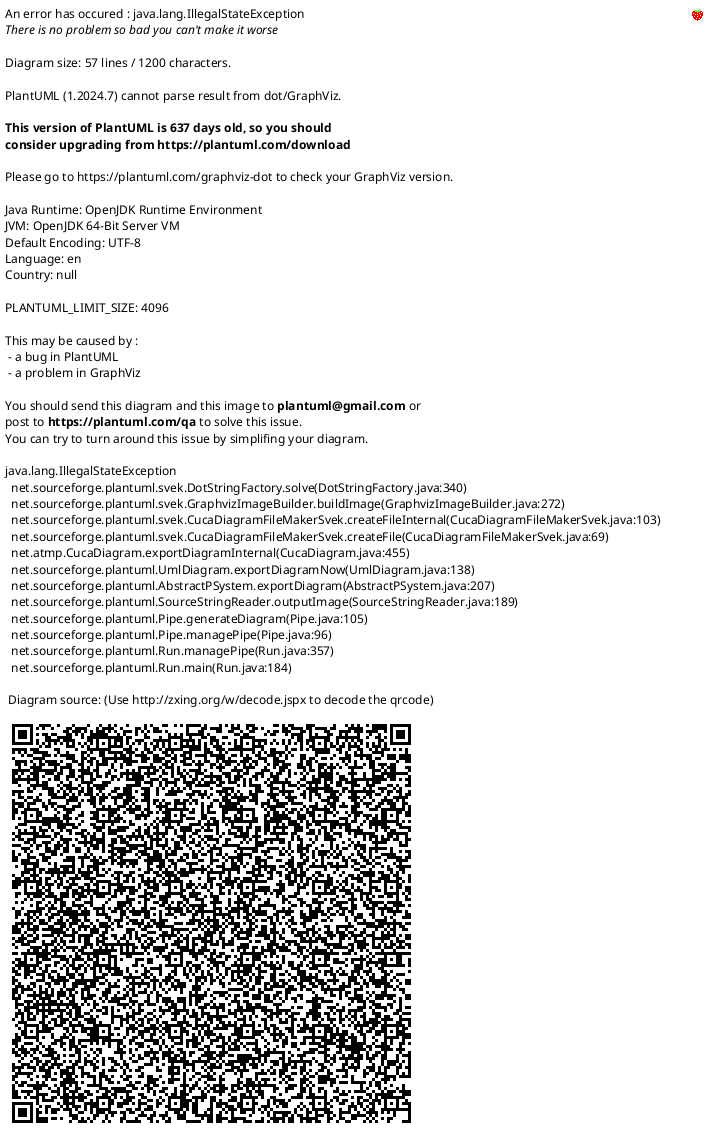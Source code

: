 @startuml
skinparam backgroundColor white
skinparam handwritten false
skinparam roundcorner 10
skinparam packageStyle rectangle
skinparam defaultFontName Arial
skinparam defaultFontSize 12
skinparam arrowColor #333333
skinparam linetype ortho
skinparam nodesep 80
skinparam ranksep 100

title 在线广告投放系统架构
caption 优化广告投放效率和精准度

package "广告主平台" {
    [广告创建与管理] as AdCreation
    [预算设置] as BudgetSetting
    [目标受众定义] as TargetAudience
}

package "广告服务器" {
    [广告检索引擎] as AdRetrieval
    [实时竞价系统] as RTB
    [广告排序算法] as AdRanking
}

package "用户行为分析" {
    [用户画像系统] as UserProfile
    [行为追踪] as BehaviorTracking
}

package "发布商平台" {
    [广告位管理] as AdSpaceManagement
    [收益报表] as RevenueReporting
}

package "数据处理与存储" {
    database "用户数据" as UserData
    database "广告数据" as AdData
    [大数据处理平台] as BigDataPlatform
}

[实时监控与报告] as Monitoring

AdCreation --> AdData : 存储广告信息
TargetAudience --> UserProfile : 定义目标群体
AdRetrieval --> AdData : 检索相关广告
AdRetrieval --> UserProfile : 获取用户信息
RTB --> AdRanking : 竞价结果输入
AdRanking --> AdSpaceManagement : 投放广告
BehaviorTracking --> UserData : 记录用户行为
BigDataPlatform --> UserData : 分析处理
BigDataPlatform --> AdData : 分析处理
Monitoring --> BigDataPlatform : 生成报告

@enduml